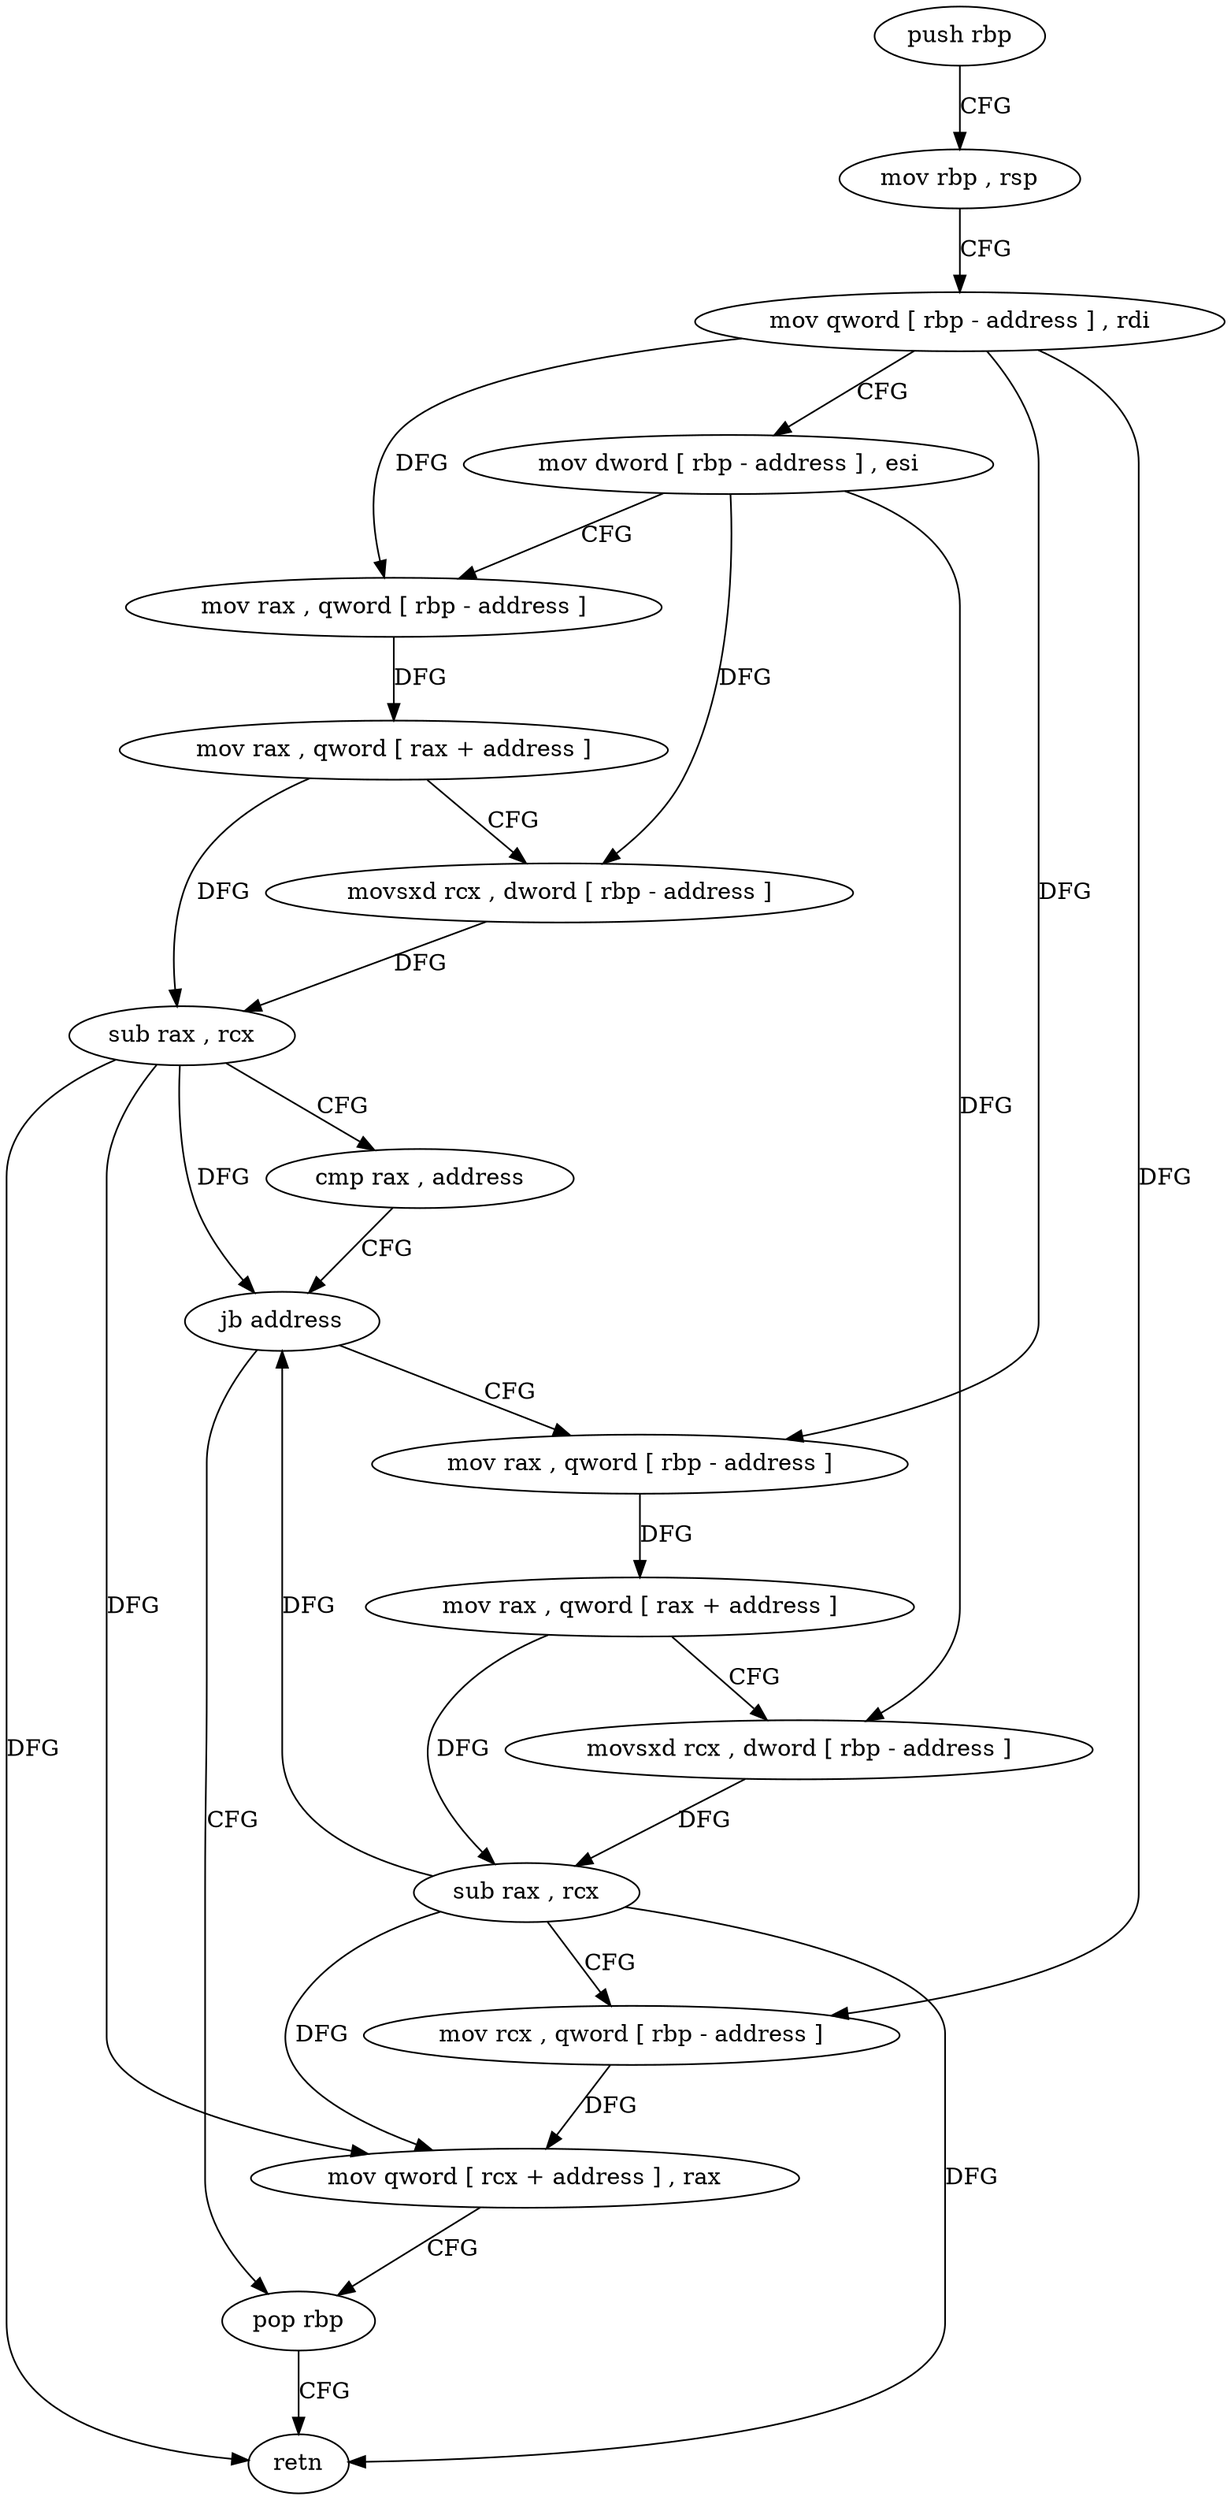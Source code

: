 digraph "func" {
"189408" [label = "push rbp" ]
"189409" [label = "mov rbp , rsp" ]
"189412" [label = "mov qword [ rbp - address ] , rdi" ]
"189416" [label = "mov dword [ rbp - address ] , esi" ]
"189419" [label = "mov rax , qword [ rbp - address ]" ]
"189423" [label = "mov rax , qword [ rax + address ]" ]
"189427" [label = "movsxd rcx , dword [ rbp - address ]" ]
"189431" [label = "sub rax , rcx" ]
"189434" [label = "cmp rax , address" ]
"189438" [label = "jb address" ]
"189467" [label = "pop rbp" ]
"189444" [label = "mov rax , qword [ rbp - address ]" ]
"189468" [label = "retn" ]
"189448" [label = "mov rax , qword [ rax + address ]" ]
"189452" [label = "movsxd rcx , dword [ rbp - address ]" ]
"189456" [label = "sub rax , rcx" ]
"189459" [label = "mov rcx , qword [ rbp - address ]" ]
"189463" [label = "mov qword [ rcx + address ] , rax" ]
"189408" -> "189409" [ label = "CFG" ]
"189409" -> "189412" [ label = "CFG" ]
"189412" -> "189416" [ label = "CFG" ]
"189412" -> "189419" [ label = "DFG" ]
"189412" -> "189444" [ label = "DFG" ]
"189412" -> "189459" [ label = "DFG" ]
"189416" -> "189419" [ label = "CFG" ]
"189416" -> "189427" [ label = "DFG" ]
"189416" -> "189452" [ label = "DFG" ]
"189419" -> "189423" [ label = "DFG" ]
"189423" -> "189427" [ label = "CFG" ]
"189423" -> "189431" [ label = "DFG" ]
"189427" -> "189431" [ label = "DFG" ]
"189431" -> "189434" [ label = "CFG" ]
"189431" -> "189438" [ label = "DFG" ]
"189431" -> "189468" [ label = "DFG" ]
"189431" -> "189463" [ label = "DFG" ]
"189434" -> "189438" [ label = "CFG" ]
"189438" -> "189467" [ label = "CFG" ]
"189438" -> "189444" [ label = "CFG" ]
"189467" -> "189468" [ label = "CFG" ]
"189444" -> "189448" [ label = "DFG" ]
"189448" -> "189452" [ label = "CFG" ]
"189448" -> "189456" [ label = "DFG" ]
"189452" -> "189456" [ label = "DFG" ]
"189456" -> "189459" [ label = "CFG" ]
"189456" -> "189438" [ label = "DFG" ]
"189456" -> "189468" [ label = "DFG" ]
"189456" -> "189463" [ label = "DFG" ]
"189459" -> "189463" [ label = "DFG" ]
"189463" -> "189467" [ label = "CFG" ]
}
